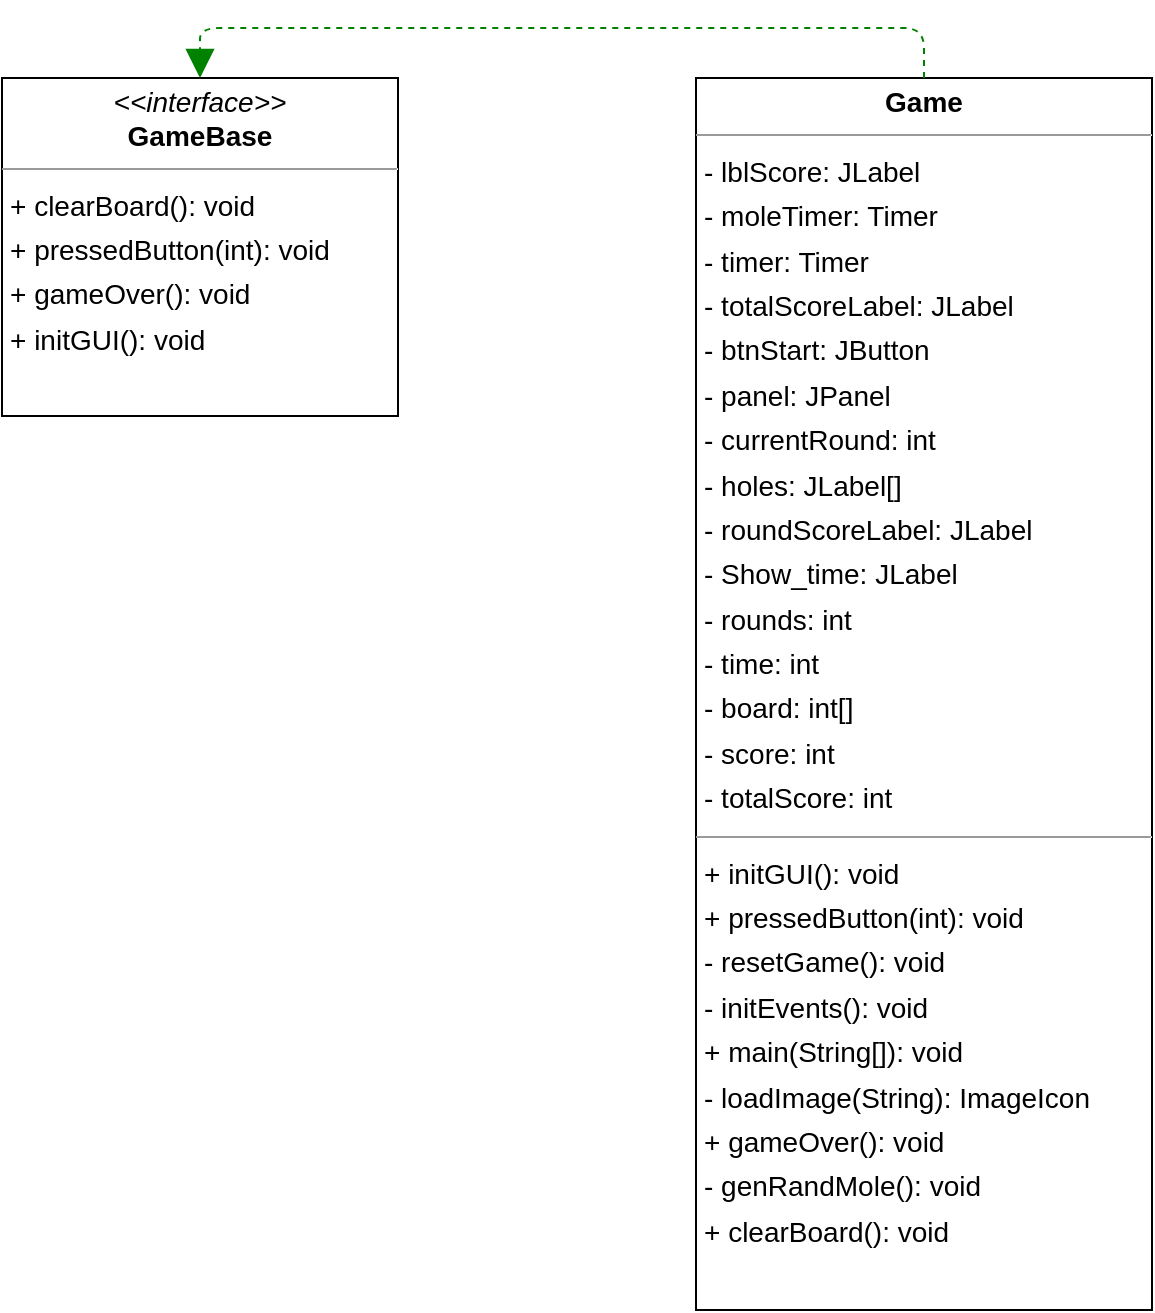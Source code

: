 <mxGraphModel dx="0" dy="0" grid="1" gridSize="10" guides="1" tooltips="1" connect="1" arrows="1" fold="1" page="0" pageScale="1" background="none" math="0" shadow="0">
  <root>
    <mxCell id="0" />
    <mxCell id="1" parent="0" />
    <mxCell id="node1" parent="1" vertex="1" value="&lt;p style=&quot;margin:0px;margin-top:4px;text-align:center;&quot;&gt;&lt;b&gt;Game&lt;/b&gt;&lt;/p&gt;&lt;hr size=&quot;1&quot;/&gt;&lt;p style=&quot;margin:0 0 0 4px;line-height:1.6;&quot;&gt;- lblScore: JLabel&lt;br/&gt;- moleTimer: Timer&lt;br/&gt;- timer: Timer&lt;br/&gt;- totalScoreLabel: JLabel&lt;br/&gt;- btnStart: JButton&lt;br/&gt;- panel: JPanel&lt;br/&gt;- currentRound: int&lt;br/&gt;- holes: JLabel[]&lt;br/&gt;- roundScoreLabel: JLabel&lt;br/&gt;- Show_time: JLabel&lt;br/&gt;- rounds: int&lt;br/&gt;- time: int&lt;br/&gt;- board: int[]&lt;br/&gt;- score: int&lt;br/&gt;- totalScore: int&lt;/p&gt;&lt;hr size=&quot;1&quot;/&gt;&lt;p style=&quot;margin:0 0 0 4px;line-height:1.6;&quot;&gt;+ initGUI(): void&lt;br/&gt;+ pressedButton(int): void&lt;br/&gt;- resetGame(): void&lt;br/&gt;- initEvents(): void&lt;br/&gt;+ main(String[]): void&lt;br/&gt;- loadImage(String): ImageIcon&lt;br/&gt;+ gameOver(): void&lt;br/&gt;- genRandMole(): void&lt;br/&gt;+ clearBoard(): void&lt;/p&gt;" style="verticalAlign=top;align=left;overflow=fill;fontSize=14;fontFamily=Helvetica;html=1;rounded=0;shadow=0;comic=0;labelBackgroundColor=none;strokeWidth=1;">
      <mxGeometry x="-67" y="171" width="228" height="616" as="geometry" />
    </mxCell>
    <mxCell id="node0" parent="1" vertex="1" value="&lt;p style=&quot;margin:0px;margin-top:4px;text-align:center;&quot;&gt;&lt;i&gt;&amp;lt;&amp;lt;interface&amp;gt;&amp;gt;&lt;/i&gt;&lt;br/&gt;&lt;b&gt;GameBase&lt;/b&gt;&lt;/p&gt;&lt;hr size=&quot;1&quot;/&gt;&lt;p style=&quot;margin:0 0 0 4px;line-height:1.6;&quot;&gt;+ clearBoard(): void&lt;br/&gt;+ pressedButton(int): void&lt;br/&gt;+ gameOver(): void&lt;br/&gt;+ initGUI(): void&lt;/p&gt;" style="verticalAlign=top;align=left;overflow=fill;fontSize=14;fontFamily=Helvetica;html=1;rounded=0;shadow=0;comic=0;labelBackgroundColor=none;strokeWidth=1;">
      <mxGeometry x="-414" y="171" width="198" height="169" as="geometry" />
    </mxCell>
    <mxCell id="edge0" edge="1" value="" parent="1" source="node1" target="node0" style="html=1;rounded=1;edgeStyle=orthogonalEdgeStyle;dashed=1;startArrow=none;endArrow=block;endSize=12;strokeColor=#008200;exitX=0.500;exitY=0.000;exitDx=0;exitDy=0;entryX=0.500;entryY=0.000;entryDx=0;entryDy=0;">
      <mxGeometry width="50" height="50" relative="1" as="geometry">
        <Array as="points">
          <mxPoint x="47" y="146" />
          <mxPoint x="-315" y="146" />
        </Array>
      </mxGeometry>
    </mxCell>
  </root>
</mxGraphModel>